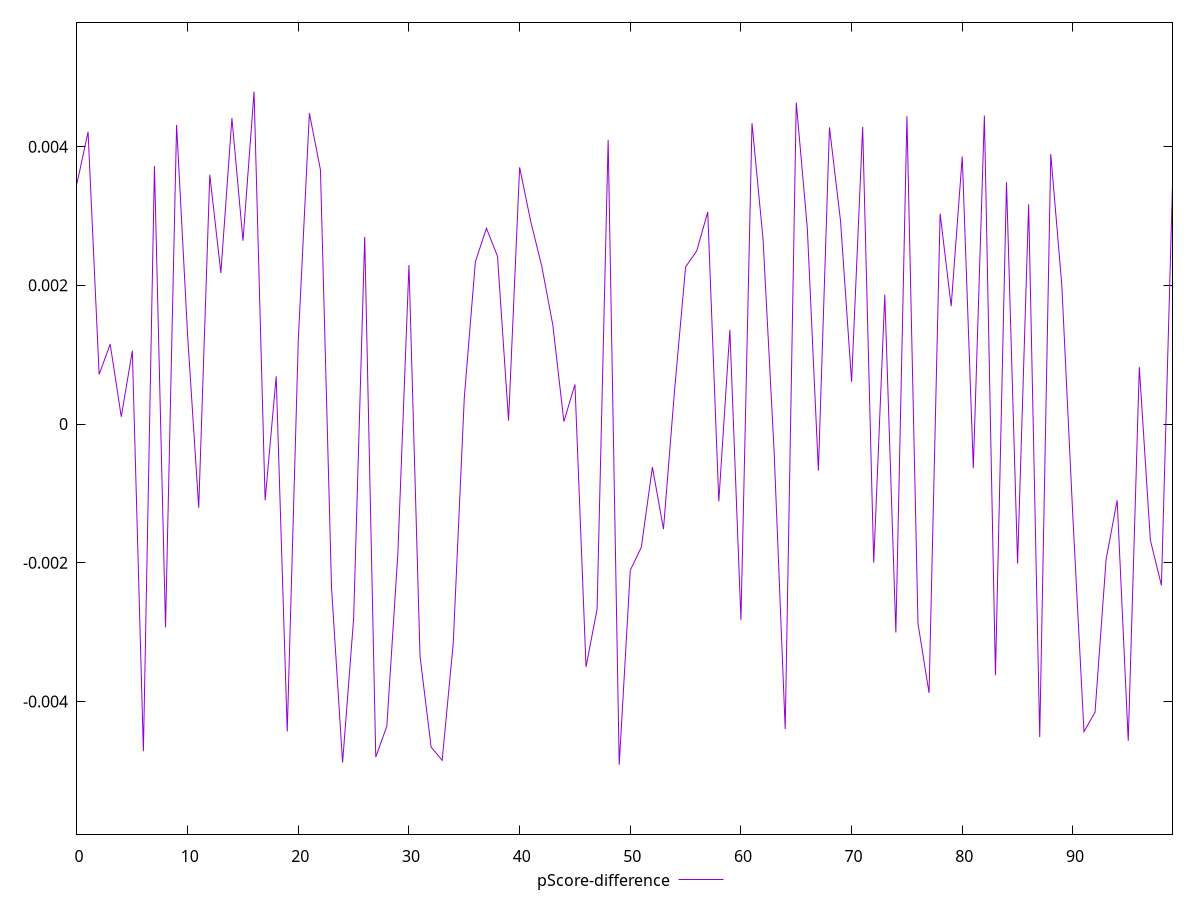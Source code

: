 reset

$pScoreDifference <<EOF
0 0.0034695280300896525
1 0.004213042251765636
2 0.0007156533276619081
3 0.0011527333322708389
4 0.00010528126771605639
5 0.0010580139349565532
6 -0.004716638493378028
7 0.0037194876543669986
8 -0.0029299108729119727
9 0.004313087357058348
10 0.0012677454472177774
11 -0.0012061857906927598
12 0.0035949242787928215
13 0.002179197999042287
14 0.004411814798136404
15 0.0026434985572185155
16 0.004792774798319799
17 -0.001098529417274785
18 0.0006884280792360808
19 -0.004431431514949374
20 0.0012175254750700915
21 0.004481727680903137
22 0.0036651963141391963
23 -0.002352355665163633
24 -0.004880462440419203
25 -0.0028013264073669386
26 0.0026982390866061023
27 -0.004801471313885308
28 -0.004355722467127898
29 -0.0018551186556542143
30 0.002293508711941672
31 -0.003348691818109595
32 -0.004656422627618048
33 -0.004848696467420255
34 -0.0031621037552984343
35 0.00037989290979173473
36 0.0023392050635819978
37 0.0028235718249962904
38 0.002419165084686342
39 0.00005039478299917466
40 0.0037016676752477384
41 0.00292340791148038
42 0.002276326885100044
43 0.0014284939338363722
44 0.00003646805741186476
45 0.0005709556587291109
46 -0.0035010092146608163
47 -0.0026657936284529837
48 0.004095113149452934
49 -0.004912070246697514
50 -0.002108056545238851
51 -0.0017741473042353073
52 -0.0006202358007219577
53 -0.0015140807283620106
54 0.00048365468256605926
55 0.002266672172980433
56 0.0024954535559832403
57 0.0030574368105985017
58 -0.0011142687568522214
59 0.0013592856366940742
60 -0.0028238682082588895
61 0.004338127842636402
62 0.0026594813407150586
63 -0.000400372039976421
64 -0.0043970291572000275
65 0.004635060489317472
66 0.002821622238812771
67 -0.0006712558307890581
68 0.004278287213625456
69 0.0029300046897939025
70 0.0006095549313093196
71 0.004284503397703782
72 -0.0020002026539047146
73 0.0018662882357786126
74 -0.003005554810800587
75 0.004439666838375184
76 -0.002875960921738807
77 -0.003876498341193274
78 0.0030337909296185017
79 0.0017002423383246437
80 0.0038583452687782627
81 -0.0006363758484739801
82 0.0044482110695080596
83 -0.003620643783027261
84 0.003485791585182779
85 -0.0020113442348003996
86 0.0031694269922384055
87 -0.004512811979262704
88 0.0038928515845046766
89 0.001995464763308391
90 -0.0013516531283802313
91 -0.004434221385531872
92 -0.004153992215818261
93 -0.0019519135011748512
94 -0.001097221683195121
95 -0.004567322596384149
96 0.0008203668015114712
97 -0.0016726555967787882
98 -0.0023246242792442917
99 0.003459183460190557
EOF

set key outside below
set xrange [0:99]
set yrange [-0.005912070246697514:0.005792774798319799]
set trange [-0.005912070246697514:0.005792774798319799]
set terminal svg size 640, 500 enhanced background rgb 'white'
set output "reprap/speed-index/samples/pages+cached+noexternal+nomedia+nocss/pScore-difference/values.svg"

plot $pScoreDifference title "pScore-difference" with line

reset
